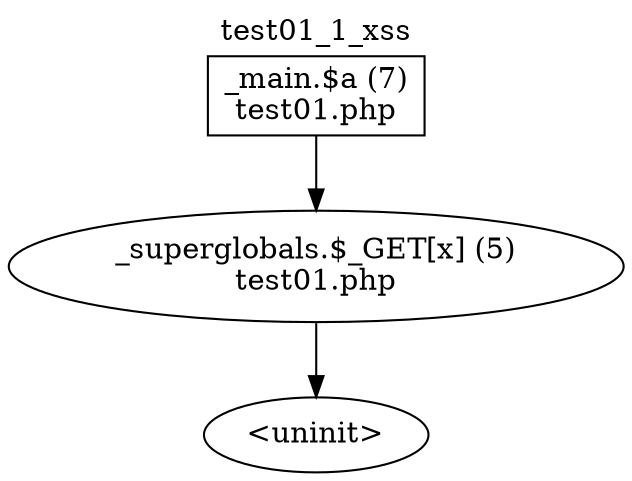 digraph cfg {
  label="test01_1_xss";
  labelloc=t;
  n1 [shape=box, label="_main.$a (7)\ntest01.php"];
  n2 [shape=ellipse, label="_superglobals.$_GET[x] (5)\ntest01.php"];
  n3 [shape=ellipse, label="<uninit>"];
  n1 -> n2;
  n2 -> n3;
}
